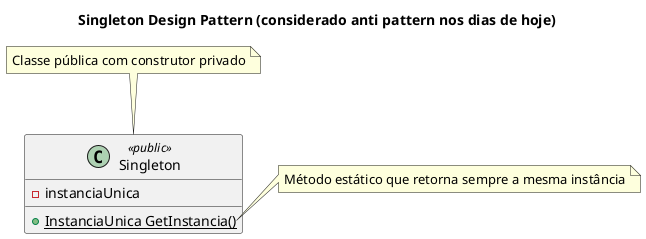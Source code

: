 @startuml
title Singleton Design Pattern (considerado anti pattern nos dias de hoje)

class Singleton << public >> {
  - instanciaUnica
  {static} +InstanciaUnica GetInstancia()
}

note right of Singleton::GetInstancia
  Método estático que retorna sempre a mesma instância
end note

note top of Singleton
  Classe pública com construtor privado
end note

@enduml


